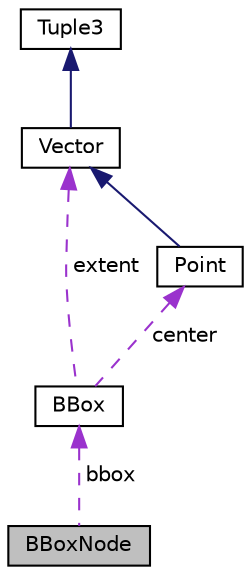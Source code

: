 digraph "BBoxNode"
{
  edge [fontname="Helvetica",fontsize="10",labelfontname="Helvetica",labelfontsize="10"];
  node [fontname="Helvetica",fontsize="10",shape=record];
  Node1 [label="BBoxNode",height=0.2,width=0.4,color="black", fillcolor="grey75", style="filled", fontcolor="black"];
  Node2 -> Node1 [dir="back",color="darkorchid3",fontsize="10",style="dashed",label=" bbox" ,fontname="Helvetica"];
  Node2 [label="BBox",height=0.2,width=0.4,color="black", fillcolor="white", style="filled",URL="$class_b_box.html"];
  Node3 -> Node2 [dir="back",color="darkorchid3",fontsize="10",style="dashed",label=" extent" ,fontname="Helvetica"];
  Node3 [label="Vector",height=0.2,width=0.4,color="black", fillcolor="white", style="filled",URL="$class_vector.html"];
  Node4 -> Node3 [dir="back",color="midnightblue",fontsize="10",style="solid",fontname="Helvetica"];
  Node4 [label="Tuple3",height=0.2,width=0.4,color="black", fillcolor="white", style="filled",URL="$class_tuple3.html"];
  Node5 -> Node2 [dir="back",color="darkorchid3",fontsize="10",style="dashed",label=" center" ,fontname="Helvetica"];
  Node5 [label="Point",height=0.2,width=0.4,color="black", fillcolor="white", style="filled",URL="$class_point.html"];
  Node3 -> Node5 [dir="back",color="midnightblue",fontsize="10",style="solid",fontname="Helvetica"];
}
